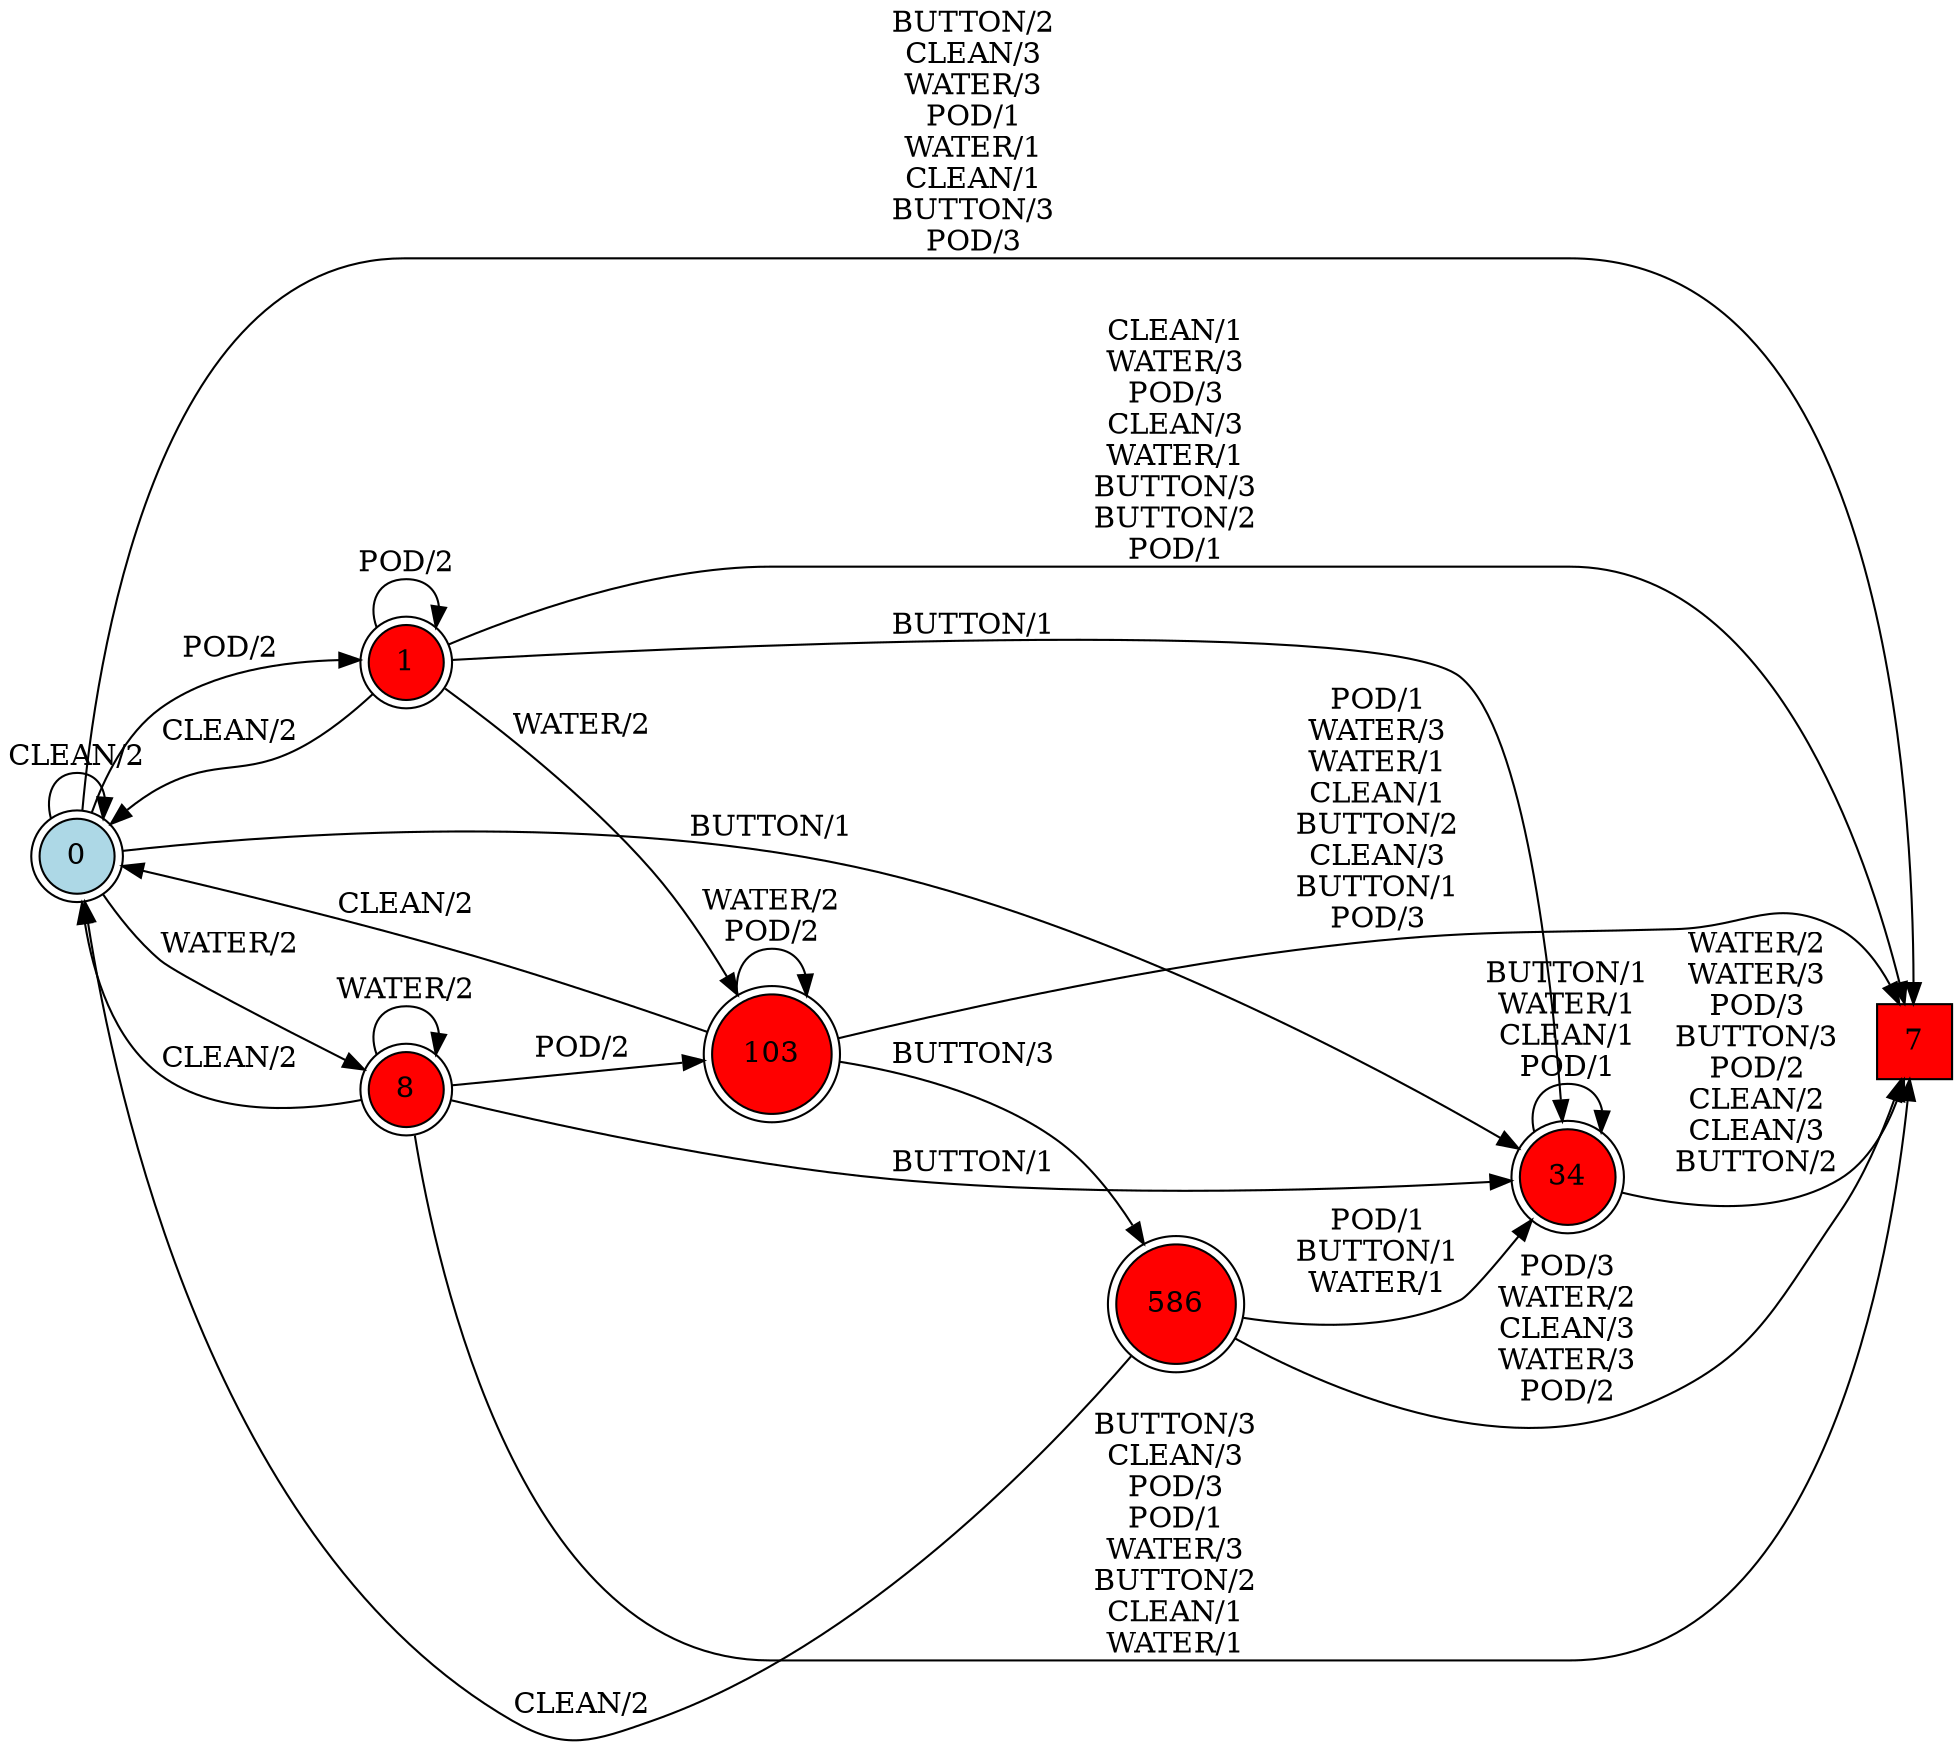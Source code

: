 digraph G {
  rankdir=LR;
  node [shape=circle, style=filled, fillcolor=white];
  "0" [isInitial=True, fillcolor=lightblue, shape=doublecircle];
  "1" [fillcolor=red, shape=doublecircle];
  "7" [fillcolor=red, shape=square];
  "8" [fillcolor=red, shape=doublecircle];
  "34" [fillcolor=red, shape=doublecircle];
  "103" [fillcolor=red, shape=doublecircle];
  "586" [fillcolor=red, shape=doublecircle];
  "0" -> "1" [label="POD/2"];
  "0" -> "8" [label="WATER/2"];
  "0" -> "34" [label="BUTTON/1"];
  "0" -> "7" [label="BUTTON/2\nCLEAN/3\nWATER/3\nPOD/1\nWATER/1\nCLEAN/1\nBUTTON/3\nPOD/3"];
  "0" -> "0" [label="CLEAN/2"];
  "1" -> "103" [label="WATER/2"];
  "1" -> "7" [label="CLEAN/1\nWATER/3\nPOD/3\nCLEAN/3\nWATER/1\nBUTTON/3\nBUTTON/2\nPOD/1"];
  "1" -> "0" [label="CLEAN/2"];
  "1" -> "34" [label="BUTTON/1"];
  "1" -> "1" [label="POD/2"];
  "8" -> "7" [label="BUTTON/3\nCLEAN/3\nPOD/3\nPOD/1\nWATER/3\nBUTTON/2\nCLEAN/1\nWATER/1"];
  "8" -> "34" [label="BUTTON/1"];
  "8" -> "8" [label="WATER/2"];
  "8" -> "0" [label="CLEAN/2"];
  "8" -> "103" [label="POD/2"];
  "34" -> "7" [label="WATER/2\nWATER/3\nPOD/3\nBUTTON/3\nPOD/2\nCLEAN/2\nCLEAN/3\nBUTTON/2"];
  "34" -> "34" [label="BUTTON/1\nWATER/1\nCLEAN/1\nPOD/1"];
  "103" -> "7" [label="POD/1\nWATER/3\nWATER/1\nCLEAN/1\nBUTTON/2\nCLEAN/3\nBUTTON/1\nPOD/3"];
  "103" -> "586" [label="BUTTON/3"];
  "103" -> "103" [label="WATER/2\nPOD/2"];
  "103" -> "0" [label="CLEAN/2"];
  "586" -> "7" [label="POD/3\nWATER/2\nCLEAN/3\nWATER/3\nPOD/2"];
  "586" -> "0" [label="CLEAN/2"];
  "586" -> "34" [label="POD/1\nBUTTON/1\nWATER/1"];
}
